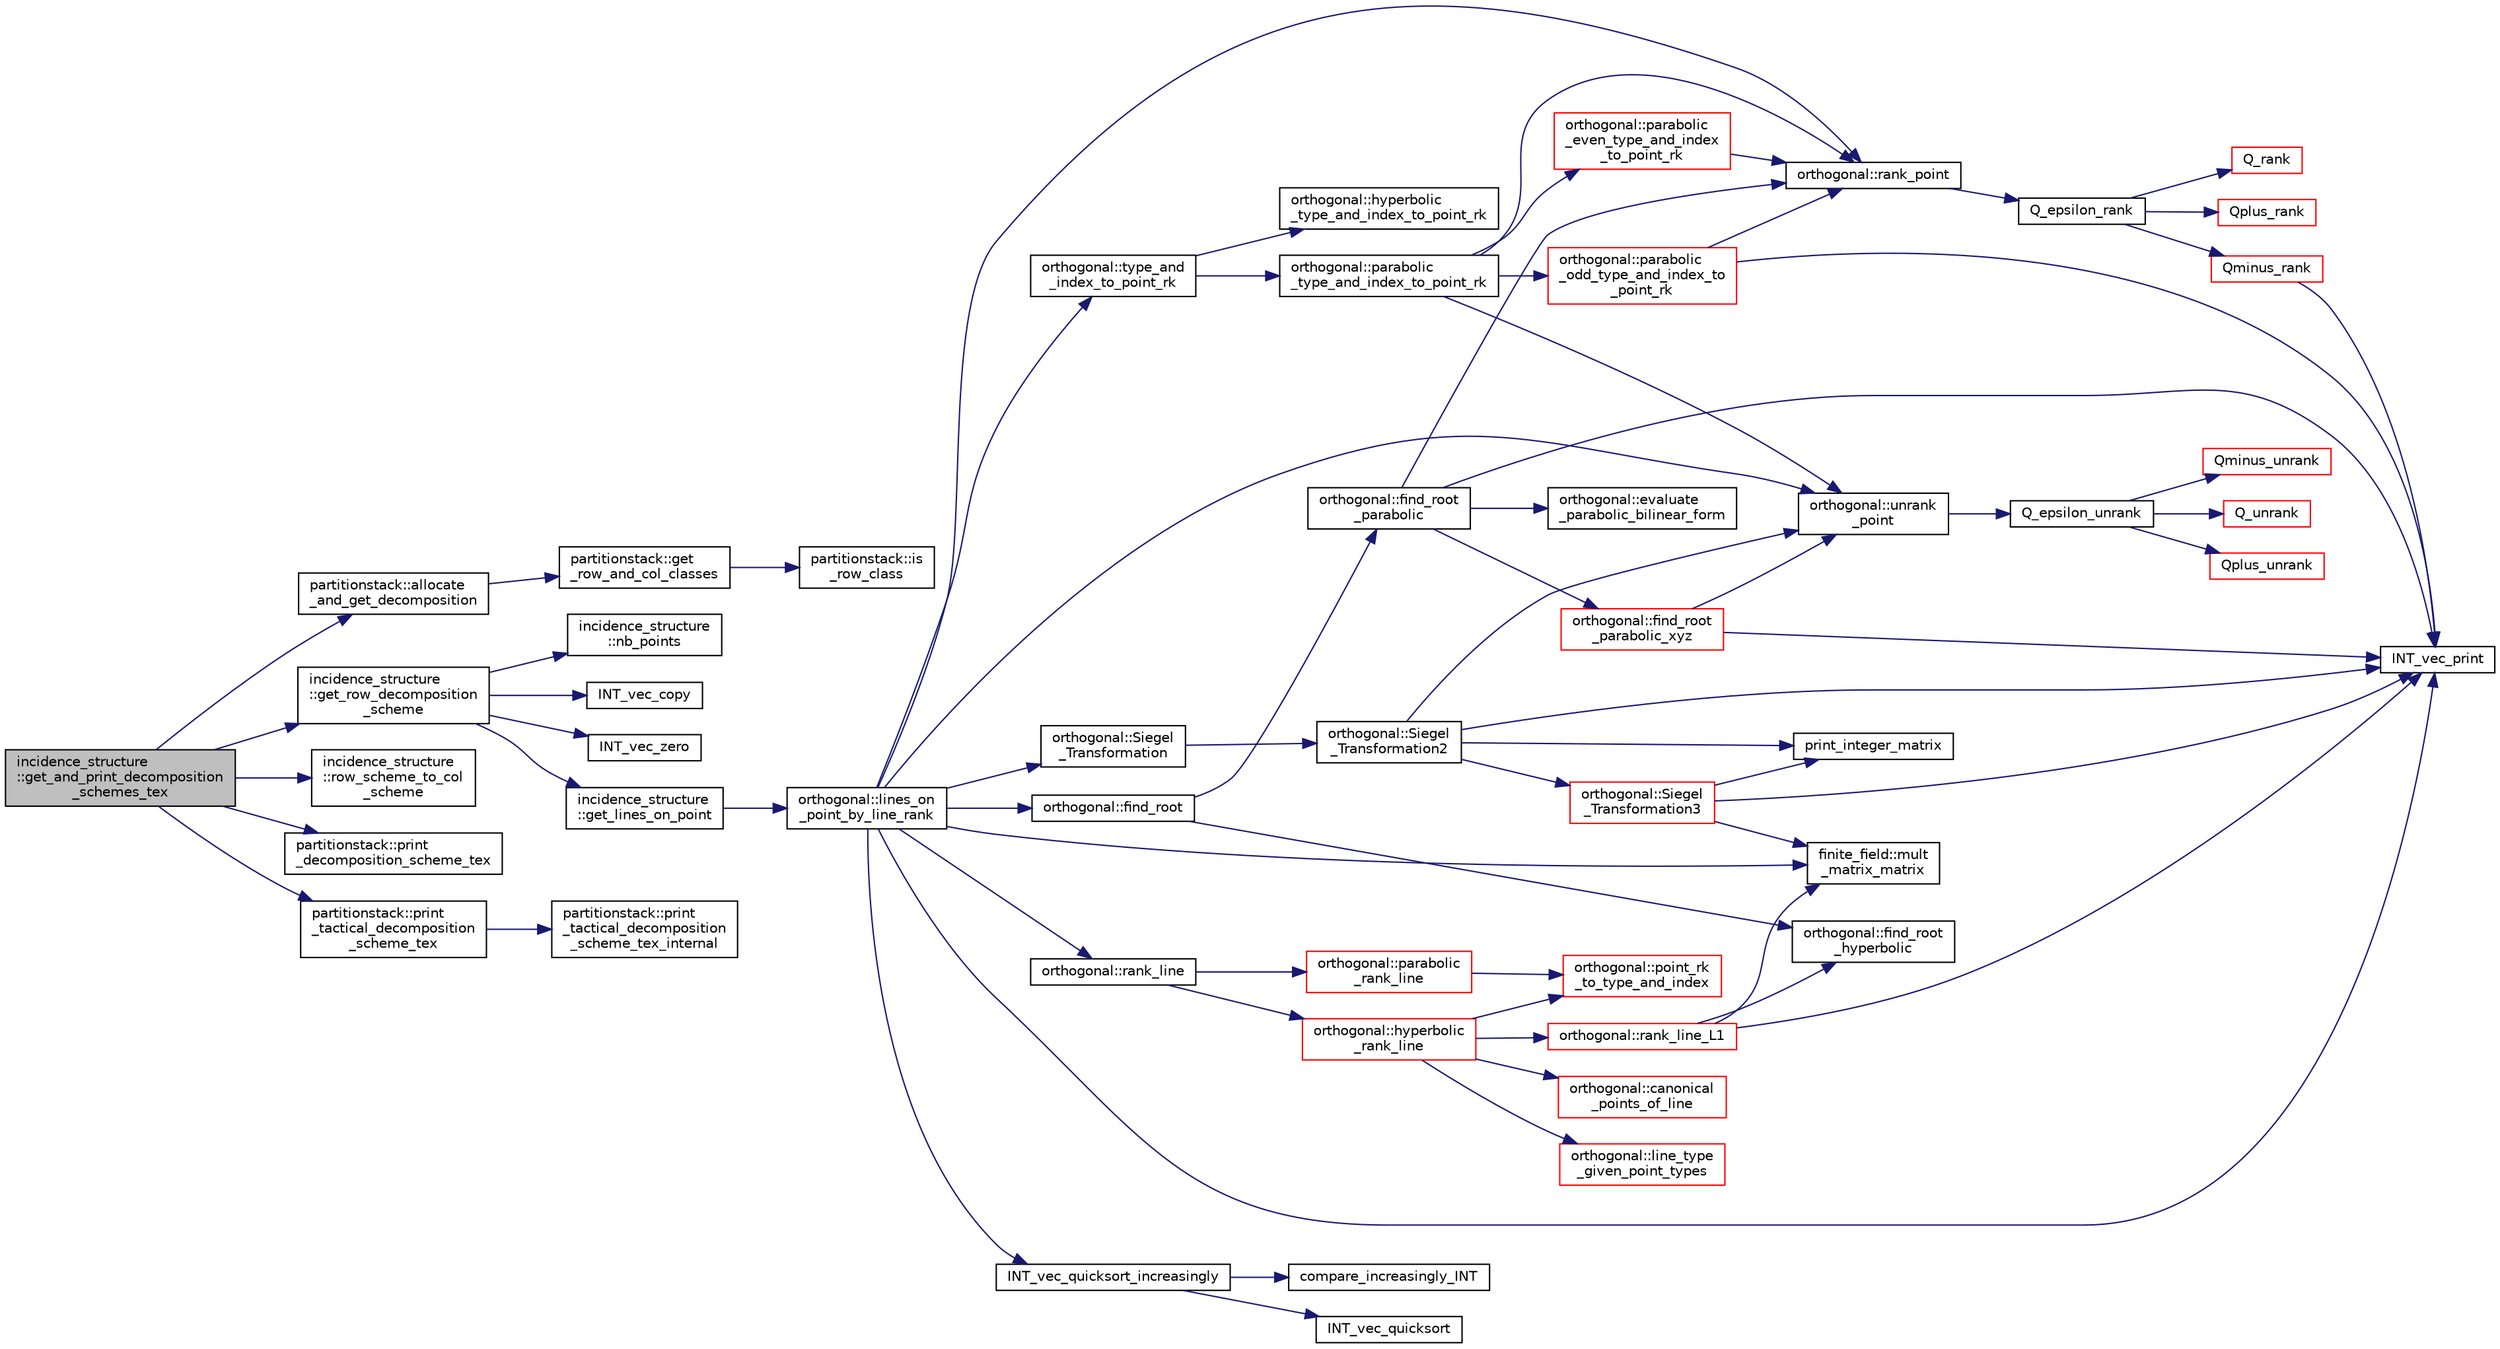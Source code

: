 digraph "incidence_structure::get_and_print_decomposition_schemes_tex"
{
  edge [fontname="Helvetica",fontsize="10",labelfontname="Helvetica",labelfontsize="10"];
  node [fontname="Helvetica",fontsize="10",shape=record];
  rankdir="LR";
  Node2543 [label="incidence_structure\l::get_and_print_decomposition\l_schemes_tex",height=0.2,width=0.4,color="black", fillcolor="grey75", style="filled", fontcolor="black"];
  Node2543 -> Node2544 [color="midnightblue",fontsize="10",style="solid",fontname="Helvetica"];
  Node2544 [label="partitionstack::allocate\l_and_get_decomposition",height=0.2,width=0.4,color="black", fillcolor="white", style="filled",URL="$d3/d87/classpartitionstack.html#a3cd13923b18c41d37259ed943f331208"];
  Node2544 -> Node2545 [color="midnightblue",fontsize="10",style="solid",fontname="Helvetica"];
  Node2545 [label="partitionstack::get\l_row_and_col_classes",height=0.2,width=0.4,color="black", fillcolor="white", style="filled",URL="$d3/d87/classpartitionstack.html#a127a6965905c3f08c50ee09a100cb465"];
  Node2545 -> Node2546 [color="midnightblue",fontsize="10",style="solid",fontname="Helvetica"];
  Node2546 [label="partitionstack::is\l_row_class",height=0.2,width=0.4,color="black", fillcolor="white", style="filled",URL="$d3/d87/classpartitionstack.html#ad8497b40f1c327d3eb2fb2b993d88bb7"];
  Node2543 -> Node2547 [color="midnightblue",fontsize="10",style="solid",fontname="Helvetica"];
  Node2547 [label="incidence_structure\l::get_row_decomposition\l_scheme",height=0.2,width=0.4,color="black", fillcolor="white", style="filled",URL="$da/d8a/classincidence__structure.html#aa0ad04253ba8e75bb15900ee8b01c9aa"];
  Node2547 -> Node2548 [color="midnightblue",fontsize="10",style="solid",fontname="Helvetica"];
  Node2548 [label="INT_vec_zero",height=0.2,width=0.4,color="black", fillcolor="white", style="filled",URL="$df/dbf/sajeeb_8_c.html#aa8c9c7977203577026080f546fe4980f"];
  Node2547 -> Node2549 [color="midnightblue",fontsize="10",style="solid",fontname="Helvetica"];
  Node2549 [label="incidence_structure\l::get_lines_on_point",height=0.2,width=0.4,color="black", fillcolor="white", style="filled",URL="$da/d8a/classincidence__structure.html#a09148fd9478525b4a65c8e44833d1861"];
  Node2549 -> Node2550 [color="midnightblue",fontsize="10",style="solid",fontname="Helvetica"];
  Node2550 [label="orthogonal::lines_on\l_point_by_line_rank",height=0.2,width=0.4,color="black", fillcolor="white", style="filled",URL="$d7/daa/classorthogonal.html#adc21874b6da3cd3585c704994fb538aa"];
  Node2550 -> Node2551 [color="midnightblue",fontsize="10",style="solid",fontname="Helvetica"];
  Node2551 [label="orthogonal::type_and\l_index_to_point_rk",height=0.2,width=0.4,color="black", fillcolor="white", style="filled",URL="$d7/daa/classorthogonal.html#a319ef460cdfe3247d336c3fb482901eb"];
  Node2551 -> Node2552 [color="midnightblue",fontsize="10",style="solid",fontname="Helvetica"];
  Node2552 [label="orthogonal::hyperbolic\l_type_and_index_to_point_rk",height=0.2,width=0.4,color="black", fillcolor="white", style="filled",URL="$d7/daa/classorthogonal.html#af31cd843ff2e6eb4fe1ba9c49e62d1b8"];
  Node2551 -> Node2553 [color="midnightblue",fontsize="10",style="solid",fontname="Helvetica"];
  Node2553 [label="orthogonal::parabolic\l_type_and_index_to_point_rk",height=0.2,width=0.4,color="black", fillcolor="white", style="filled",URL="$d7/daa/classorthogonal.html#a67c316cf01b382762e6ac372f522d106"];
  Node2553 -> Node2554 [color="midnightblue",fontsize="10",style="solid",fontname="Helvetica"];
  Node2554 [label="orthogonal::unrank\l_point",height=0.2,width=0.4,color="black", fillcolor="white", style="filled",URL="$d7/daa/classorthogonal.html#ab655117100f7c66c19817b84ac5ac0a0"];
  Node2554 -> Node2555 [color="midnightblue",fontsize="10",style="solid",fontname="Helvetica"];
  Node2555 [label="Q_epsilon_unrank",height=0.2,width=0.4,color="black", fillcolor="white", style="filled",URL="$d4/d67/geometry_8h.html#af162c4d30d4a6528299e37551c353e7b"];
  Node2555 -> Node2556 [color="midnightblue",fontsize="10",style="solid",fontname="Helvetica"];
  Node2556 [label="Q_unrank",height=0.2,width=0.4,color="red", fillcolor="white", style="filled",URL="$db/da0/lib_2foundations_2geometry_2orthogonal__points_8_c.html#a6d02923d5b54ef796934e753e6f5b65b"];
  Node2555 -> Node2574 [color="midnightblue",fontsize="10",style="solid",fontname="Helvetica"];
  Node2574 [label="Qplus_unrank",height=0.2,width=0.4,color="red", fillcolor="white", style="filled",URL="$db/da0/lib_2foundations_2geometry_2orthogonal__points_8_c.html#ad50512edd586919700e033744b4a03c8"];
  Node2555 -> Node2575 [color="midnightblue",fontsize="10",style="solid",fontname="Helvetica"];
  Node2575 [label="Qminus_unrank",height=0.2,width=0.4,color="red", fillcolor="white", style="filled",URL="$db/da0/lib_2foundations_2geometry_2orthogonal__points_8_c.html#ac2dd18f435ab479095b836a483c12c7d"];
  Node2553 -> Node2576 [color="midnightblue",fontsize="10",style="solid",fontname="Helvetica"];
  Node2576 [label="orthogonal::rank_point",height=0.2,width=0.4,color="black", fillcolor="white", style="filled",URL="$d7/daa/classorthogonal.html#adb4f1528590a804b3c011a68c9ebf655"];
  Node2576 -> Node2577 [color="midnightblue",fontsize="10",style="solid",fontname="Helvetica"];
  Node2577 [label="Q_epsilon_rank",height=0.2,width=0.4,color="black", fillcolor="white", style="filled",URL="$d4/d67/geometry_8h.html#a0949e1151174e2988aa697cb31942e97"];
  Node2577 -> Node2578 [color="midnightblue",fontsize="10",style="solid",fontname="Helvetica"];
  Node2578 [label="Q_rank",height=0.2,width=0.4,color="red", fillcolor="white", style="filled",URL="$db/da0/lib_2foundations_2geometry_2orthogonal__points_8_c.html#ad2671f4db3224df1e22494b9d946375e"];
  Node2577 -> Node2594 [color="midnightblue",fontsize="10",style="solid",fontname="Helvetica"];
  Node2594 [label="Qplus_rank",height=0.2,width=0.4,color="red", fillcolor="white", style="filled",URL="$db/da0/lib_2foundations_2geometry_2orthogonal__points_8_c.html#aaa1be357d007a845ce2866169d63afb7"];
  Node2577 -> Node2595 [color="midnightblue",fontsize="10",style="solid",fontname="Helvetica"];
  Node2595 [label="Qminus_rank",height=0.2,width=0.4,color="red", fillcolor="white", style="filled",URL="$db/da0/lib_2foundations_2geometry_2orthogonal__points_8_c.html#aec3e3dad3c2c12fa081edab0af2cb91a"];
  Node2595 -> Node2584 [color="midnightblue",fontsize="10",style="solid",fontname="Helvetica"];
  Node2584 [label="INT_vec_print",height=0.2,width=0.4,color="black", fillcolor="white", style="filled",URL="$df/dbf/sajeeb_8_c.html#a79a5901af0b47dd0d694109543c027fe"];
  Node2553 -> Node2597 [color="midnightblue",fontsize="10",style="solid",fontname="Helvetica"];
  Node2597 [label="orthogonal::parabolic\l_even_type_and_index\l_to_point_rk",height=0.2,width=0.4,color="red", fillcolor="white", style="filled",URL="$d7/daa/classorthogonal.html#af43894039e8c5a8039f52b93dfa3ff77"];
  Node2597 -> Node2576 [color="midnightblue",fontsize="10",style="solid",fontname="Helvetica"];
  Node2553 -> Node2610 [color="midnightblue",fontsize="10",style="solid",fontname="Helvetica"];
  Node2610 [label="orthogonal::parabolic\l_odd_type_and_index_to\l_point_rk",height=0.2,width=0.4,color="red", fillcolor="white", style="filled",URL="$d7/daa/classorthogonal.html#aac70113614b52601e38b3ce8cbffbc9a"];
  Node2610 -> Node2584 [color="midnightblue",fontsize="10",style="solid",fontname="Helvetica"];
  Node2610 -> Node2576 [color="midnightblue",fontsize="10",style="solid",fontname="Helvetica"];
  Node2550 -> Node2554 [color="midnightblue",fontsize="10",style="solid",fontname="Helvetica"];
  Node2550 -> Node2614 [color="midnightblue",fontsize="10",style="solid",fontname="Helvetica"];
  Node2614 [label="orthogonal::find_root",height=0.2,width=0.4,color="black", fillcolor="white", style="filled",URL="$d7/daa/classorthogonal.html#a7cad6e763a1f49ab5e372a26f5cdf247"];
  Node2614 -> Node2615 [color="midnightblue",fontsize="10",style="solid",fontname="Helvetica"];
  Node2615 [label="orthogonal::find_root\l_hyperbolic",height=0.2,width=0.4,color="black", fillcolor="white", style="filled",URL="$d7/daa/classorthogonal.html#a4cb66d7aec283cd032a99cb9b2b9992d"];
  Node2614 -> Node2616 [color="midnightblue",fontsize="10",style="solid",fontname="Helvetica"];
  Node2616 [label="orthogonal::find_root\l_parabolic",height=0.2,width=0.4,color="black", fillcolor="white", style="filled",URL="$d7/daa/classorthogonal.html#a2e4453bb31692707f8a9e8b660b2e136"];
  Node2616 -> Node2617 [color="midnightblue",fontsize="10",style="solid",fontname="Helvetica"];
  Node2617 [label="orthogonal::find_root\l_parabolic_xyz",height=0.2,width=0.4,color="red", fillcolor="white", style="filled",URL="$d7/daa/classorthogonal.html#a17dba83065c664a7d174c4693e87493b"];
  Node2617 -> Node2554 [color="midnightblue",fontsize="10",style="solid",fontname="Helvetica"];
  Node2617 -> Node2584 [color="midnightblue",fontsize="10",style="solid",fontname="Helvetica"];
  Node2616 -> Node2584 [color="midnightblue",fontsize="10",style="solid",fontname="Helvetica"];
  Node2616 -> Node2618 [color="midnightblue",fontsize="10",style="solid",fontname="Helvetica"];
  Node2618 [label="orthogonal::evaluate\l_parabolic_bilinear_form",height=0.2,width=0.4,color="black", fillcolor="white", style="filled",URL="$d7/daa/classorthogonal.html#a8ee79da4c853cd384a0028cbebbbe0ee"];
  Node2616 -> Node2576 [color="midnightblue",fontsize="10",style="solid",fontname="Helvetica"];
  Node2550 -> Node2619 [color="midnightblue",fontsize="10",style="solid",fontname="Helvetica"];
  Node2619 [label="orthogonal::Siegel\l_Transformation",height=0.2,width=0.4,color="black", fillcolor="white", style="filled",URL="$d7/daa/classorthogonal.html#a27258e68c99323ac8de66fedbe565a3d"];
  Node2619 -> Node2620 [color="midnightblue",fontsize="10",style="solid",fontname="Helvetica"];
  Node2620 [label="orthogonal::Siegel\l_Transformation2",height=0.2,width=0.4,color="black", fillcolor="white", style="filled",URL="$d7/daa/classorthogonal.html#aaf1945ebd71495f1b362e5091d4b30ec"];
  Node2620 -> Node2554 [color="midnightblue",fontsize="10",style="solid",fontname="Helvetica"];
  Node2620 -> Node2584 [color="midnightblue",fontsize="10",style="solid",fontname="Helvetica"];
  Node2620 -> Node2621 [color="midnightblue",fontsize="10",style="solid",fontname="Helvetica"];
  Node2621 [label="orthogonal::Siegel\l_Transformation3",height=0.2,width=0.4,color="red", fillcolor="white", style="filled",URL="$d7/daa/classorthogonal.html#ac9129abf3f825e8c7d5591d1ba116ac7"];
  Node2621 -> Node2584 [color="midnightblue",fontsize="10",style="solid",fontname="Helvetica"];
  Node2621 -> Node2626 [color="midnightblue",fontsize="10",style="solid",fontname="Helvetica"];
  Node2626 [label="print_integer_matrix",height=0.2,width=0.4,color="black", fillcolor="white", style="filled",URL="$d5/db4/io__and__os_8h.html#ab4d187a9b89a64102b971201b789b653"];
  Node2621 -> Node2628 [color="midnightblue",fontsize="10",style="solid",fontname="Helvetica"];
  Node2628 [label="finite_field::mult\l_matrix_matrix",height=0.2,width=0.4,color="black", fillcolor="white", style="filled",URL="$df/d5a/classfinite__field.html#a5e28706b815838d0ec34de1fa74bc3c4"];
  Node2620 -> Node2626 [color="midnightblue",fontsize="10",style="solid",fontname="Helvetica"];
  Node2550 -> Node2628 [color="midnightblue",fontsize="10",style="solid",fontname="Helvetica"];
  Node2550 -> Node2576 [color="midnightblue",fontsize="10",style="solid",fontname="Helvetica"];
  Node2550 -> Node2642 [color="midnightblue",fontsize="10",style="solid",fontname="Helvetica"];
  Node2642 [label="orthogonal::rank_line",height=0.2,width=0.4,color="black", fillcolor="white", style="filled",URL="$d7/daa/classorthogonal.html#a5e1b5a3eb76840f425e71f25dabcd470"];
  Node2642 -> Node2643 [color="midnightblue",fontsize="10",style="solid",fontname="Helvetica"];
  Node2643 [label="orthogonal::hyperbolic\l_rank_line",height=0.2,width=0.4,color="red", fillcolor="white", style="filled",URL="$d7/daa/classorthogonal.html#a2810f9a6851f445b03fdbfe2a888e9f5"];
  Node2643 -> Node2644 [color="midnightblue",fontsize="10",style="solid",fontname="Helvetica"];
  Node2644 [label="orthogonal::point_rk\l_to_type_and_index",height=0.2,width=0.4,color="red", fillcolor="white", style="filled",URL="$d7/daa/classorthogonal.html#a5419c9c6b60c81e6e66f3606e7ad1815"];
  Node2643 -> Node2657 [color="midnightblue",fontsize="10",style="solid",fontname="Helvetica"];
  Node2657 [label="orthogonal::line_type\l_given_point_types",height=0.2,width=0.4,color="red", fillcolor="white", style="filled",URL="$d7/daa/classorthogonal.html#abffd6b3e0d545fbe7799a2e2c1038aba"];
  Node2643 -> Node2674 [color="midnightblue",fontsize="10",style="solid",fontname="Helvetica"];
  Node2674 [label="orthogonal::canonical\l_points_of_line",height=0.2,width=0.4,color="red", fillcolor="white", style="filled",URL="$d7/daa/classorthogonal.html#a561d7c5426dcdb221a961ab2f0d89ae4"];
  Node2643 -> Node2689 [color="midnightblue",fontsize="10",style="solid",fontname="Helvetica"];
  Node2689 [label="orthogonal::rank_line_L1",height=0.2,width=0.4,color="red", fillcolor="white", style="filled",URL="$d7/daa/classorthogonal.html#a2d89d504dee5256f035591c1cb64e129"];
  Node2689 -> Node2584 [color="midnightblue",fontsize="10",style="solid",fontname="Helvetica"];
  Node2689 -> Node2615 [color="midnightblue",fontsize="10",style="solid",fontname="Helvetica"];
  Node2689 -> Node2628 [color="midnightblue",fontsize="10",style="solid",fontname="Helvetica"];
  Node2642 -> Node2697 [color="midnightblue",fontsize="10",style="solid",fontname="Helvetica"];
  Node2697 [label="orthogonal::parabolic\l_rank_line",height=0.2,width=0.4,color="red", fillcolor="white", style="filled",URL="$d7/daa/classorthogonal.html#a7df334ceca90bc5b90c56354dbaf45c9"];
  Node2697 -> Node2644 [color="midnightblue",fontsize="10",style="solid",fontname="Helvetica"];
  Node2550 -> Node2719 [color="midnightblue",fontsize="10",style="solid",fontname="Helvetica"];
  Node2719 [label="INT_vec_quicksort_increasingly",height=0.2,width=0.4,color="black", fillcolor="white", style="filled",URL="$d5/de2/foundations_2data__structures_2data__structures_8h.html#a31ccee746bc644f58816c67bc3a0e237"];
  Node2719 -> Node2720 [color="midnightblue",fontsize="10",style="solid",fontname="Helvetica"];
  Node2720 [label="INT_vec_quicksort",height=0.2,width=0.4,color="black", fillcolor="white", style="filled",URL="$d4/dd7/sorting_8_c.html#a06b413b423531ad098e9536031cc91ef"];
  Node2719 -> Node2721 [color="midnightblue",fontsize="10",style="solid",fontname="Helvetica"];
  Node2721 [label="compare_increasingly_INT",height=0.2,width=0.4,color="black", fillcolor="white", style="filled",URL="$d4/dd7/sorting_8_c.html#aa182150f114c64f81fcefcbc6d292790"];
  Node2550 -> Node2584 [color="midnightblue",fontsize="10",style="solid",fontname="Helvetica"];
  Node2547 -> Node2722 [color="midnightblue",fontsize="10",style="solid",fontname="Helvetica"];
  Node2722 [label="incidence_structure\l::nb_points",height=0.2,width=0.4,color="black", fillcolor="white", style="filled",URL="$da/d8a/classincidence__structure.html#aff5f6bfdc7470e73082ee6faacf0af64"];
  Node2547 -> Node2632 [color="midnightblue",fontsize="10",style="solid",fontname="Helvetica"];
  Node2632 [label="INT_vec_copy",height=0.2,width=0.4,color="black", fillcolor="white", style="filled",URL="$df/dbf/sajeeb_8_c.html#ac2d875e27e009af6ec04d17254d11075"];
  Node2543 -> Node2723 [color="midnightblue",fontsize="10",style="solid",fontname="Helvetica"];
  Node2723 [label="incidence_structure\l::row_scheme_to_col\l_scheme",height=0.2,width=0.4,color="black", fillcolor="white", style="filled",URL="$da/d8a/classincidence__structure.html#a582f7e96981fde19d23c30fde9561e35"];
  Node2543 -> Node2724 [color="midnightblue",fontsize="10",style="solid",fontname="Helvetica"];
  Node2724 [label="partitionstack::print\l_decomposition_scheme_tex",height=0.2,width=0.4,color="black", fillcolor="white", style="filled",URL="$d3/d87/classpartitionstack.html#a4fcb124af962ca668742c4165ab77a90"];
  Node2543 -> Node2725 [color="midnightblue",fontsize="10",style="solid",fontname="Helvetica"];
  Node2725 [label="partitionstack::print\l_tactical_decomposition\l_scheme_tex",height=0.2,width=0.4,color="black", fillcolor="white", style="filled",URL="$d3/d87/classpartitionstack.html#a9ceab7213afcbf44b98106f51cb05c8d"];
  Node2725 -> Node2726 [color="midnightblue",fontsize="10",style="solid",fontname="Helvetica"];
  Node2726 [label="partitionstack::print\l_tactical_decomposition\l_scheme_tex_internal",height=0.2,width=0.4,color="black", fillcolor="white", style="filled",URL="$d3/d87/classpartitionstack.html#aa79ebae6c167b8517972eb5490298856"];
}
